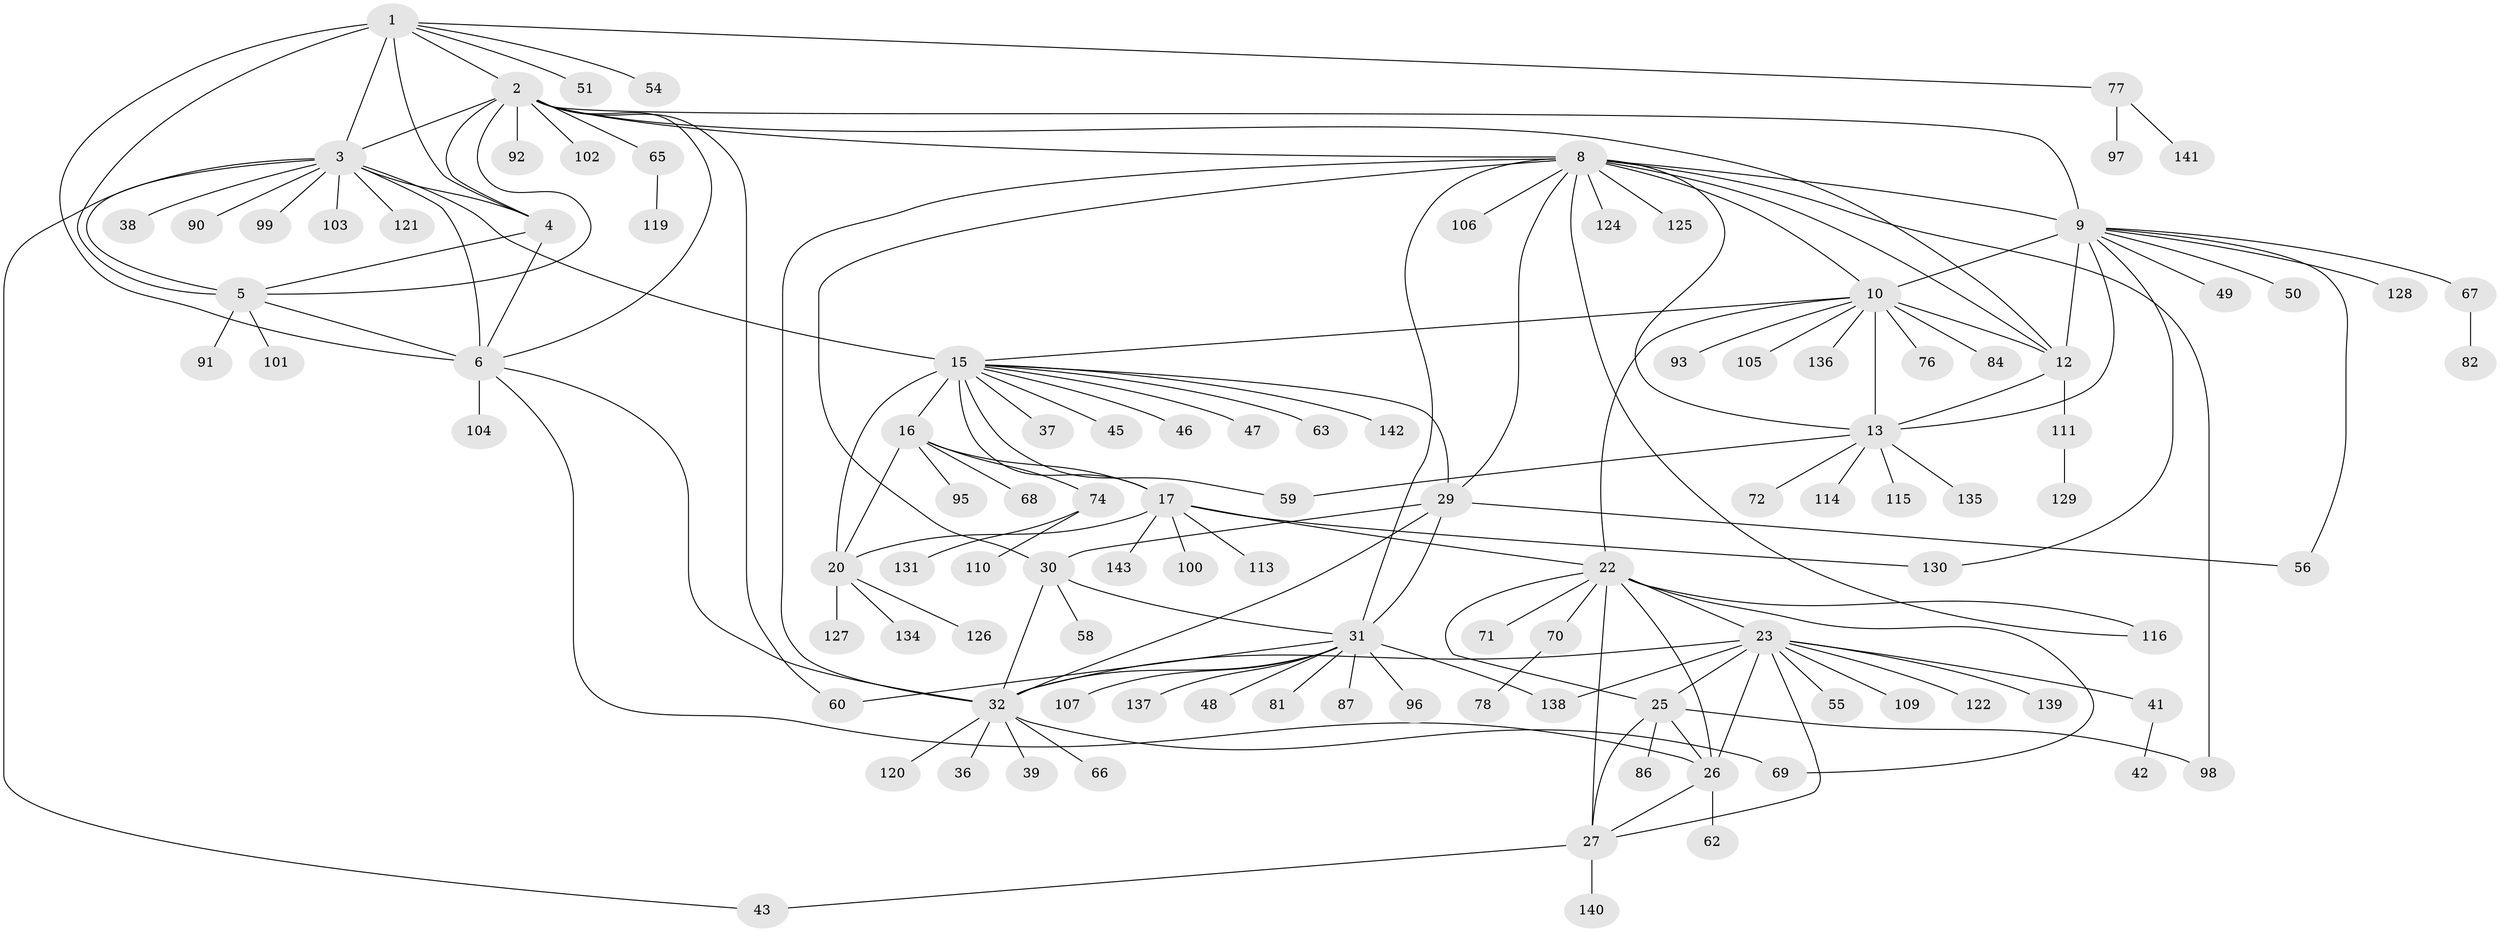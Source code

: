 // original degree distribution, {10: 0.03496503496503497, 12: 0.02097902097902098, 8: 0.02097902097902098, 7: 0.03496503496503497, 9: 0.07692307692307693, 11: 0.027972027972027972, 6: 0.013986013986013986, 14: 0.006993006993006993, 13: 0.006993006993006993, 1: 0.5734265734265734, 2: 0.13986013986013987, 3: 0.03496503496503497, 4: 0.006993006993006993}
// Generated by graph-tools (version 1.1) at 2025/42/03/06/25 10:42:13]
// undirected, 109 vertices, 156 edges
graph export_dot {
graph [start="1"]
  node [color=gray90,style=filled];
  1 [super="+52"];
  2 [super="+80"];
  3 [super="+7"];
  4 [super="+53"];
  5 [super="+117"];
  6 [super="+83"];
  8 [super="+33"];
  9 [super="+11"];
  10 [super="+14"];
  12 [super="+61"];
  13 [super="+64"];
  15 [super="+18"];
  16 [super="+73"];
  17 [super="+19"];
  20 [super="+21"];
  22 [super="+24"];
  23 [super="+28"];
  25 [super="+57"];
  26 [super="+44"];
  27 [super="+108"];
  29 [super="+40"];
  30 [super="+34"];
  31 [super="+85"];
  32 [super="+35"];
  36;
  37;
  38;
  39;
  41;
  42;
  43 [super="+88"];
  45;
  46;
  47;
  48;
  49;
  50;
  51;
  54;
  55;
  56;
  58 [super="+118"];
  59 [super="+79"];
  60;
  62;
  63;
  65;
  66;
  67 [super="+89"];
  68 [super="+133"];
  69 [super="+123"];
  70;
  71;
  72;
  74 [super="+75"];
  76;
  77 [super="+94"];
  78;
  81;
  82;
  84;
  86;
  87;
  90 [super="+132"];
  91;
  92;
  93;
  95;
  96 [super="+112"];
  97;
  98;
  99;
  100;
  101;
  102;
  103;
  104;
  105;
  106;
  107;
  109;
  110;
  111;
  113;
  114;
  115;
  116;
  119;
  120;
  121;
  122;
  124;
  125;
  126;
  127;
  128;
  129;
  130;
  131;
  134;
  135;
  136;
  137;
  138;
  139;
  140;
  141;
  142;
  143;
  1 -- 2;
  1 -- 3 [weight=2];
  1 -- 4;
  1 -- 5;
  1 -- 6;
  1 -- 51;
  1 -- 54;
  1 -- 77;
  2 -- 3 [weight=2];
  2 -- 4;
  2 -- 5;
  2 -- 6;
  2 -- 9;
  2 -- 60;
  2 -- 65;
  2 -- 92;
  2 -- 102;
  2 -- 12;
  2 -- 8;
  3 -- 4 [weight=2];
  3 -- 5 [weight=2];
  3 -- 6 [weight=2];
  3 -- 15;
  3 -- 43;
  3 -- 99;
  3 -- 38;
  3 -- 103;
  3 -- 121;
  3 -- 90;
  4 -- 5;
  4 -- 6;
  5 -- 6;
  5 -- 91;
  5 -- 101;
  6 -- 26;
  6 -- 104;
  6 -- 32;
  8 -- 9 [weight=2];
  8 -- 10 [weight=2];
  8 -- 12;
  8 -- 13;
  8 -- 32 [weight=2];
  8 -- 98;
  8 -- 106;
  8 -- 116;
  8 -- 125;
  8 -- 124;
  8 -- 29;
  8 -- 30 [weight=2];
  8 -- 31;
  9 -- 10 [weight=4];
  9 -- 12 [weight=2];
  9 -- 13 [weight=2];
  9 -- 56;
  9 -- 130;
  9 -- 128;
  9 -- 67;
  9 -- 49;
  9 -- 50;
  10 -- 12 [weight=2];
  10 -- 13 [weight=2];
  10 -- 15;
  10 -- 76;
  10 -- 84;
  10 -- 93;
  10 -- 105;
  10 -- 136;
  10 -- 22;
  12 -- 13;
  12 -- 111;
  13 -- 59;
  13 -- 72;
  13 -- 114;
  13 -- 115;
  13 -- 135;
  15 -- 16 [weight=2];
  15 -- 17 [weight=4];
  15 -- 20 [weight=4];
  15 -- 46;
  15 -- 47;
  15 -- 63;
  15 -- 37;
  15 -- 45;
  15 -- 142;
  15 -- 29;
  15 -- 59;
  16 -- 17 [weight=2];
  16 -- 20 [weight=2];
  16 -- 68;
  16 -- 74;
  16 -- 95;
  17 -- 20 [weight=4];
  17 -- 22;
  17 -- 100;
  17 -- 113;
  17 -- 130;
  17 -- 143;
  20 -- 127;
  20 -- 134;
  20 -- 126;
  22 -- 23 [weight=4];
  22 -- 25 [weight=2];
  22 -- 26 [weight=2];
  22 -- 27 [weight=2];
  22 -- 71;
  22 -- 116;
  22 -- 69;
  22 -- 70;
  23 -- 25 [weight=2];
  23 -- 26 [weight=2];
  23 -- 27 [weight=2];
  23 -- 55;
  23 -- 109;
  23 -- 139;
  23 -- 32;
  23 -- 122;
  23 -- 41;
  23 -- 138;
  25 -- 26;
  25 -- 27;
  25 -- 86;
  25 -- 98;
  26 -- 27;
  26 -- 62;
  27 -- 43;
  27 -- 140;
  29 -- 30 [weight=2];
  29 -- 31;
  29 -- 32 [weight=2];
  29 -- 56;
  30 -- 31 [weight=2];
  30 -- 32 [weight=4];
  30 -- 58;
  31 -- 32 [weight=2];
  31 -- 48;
  31 -- 60;
  31 -- 81;
  31 -- 87;
  31 -- 96;
  31 -- 137;
  31 -- 138;
  31 -- 107;
  32 -- 36;
  32 -- 66;
  32 -- 69;
  32 -- 39;
  32 -- 120;
  41 -- 42;
  65 -- 119;
  67 -- 82;
  70 -- 78;
  74 -- 131;
  74 -- 110;
  77 -- 97;
  77 -- 141;
  111 -- 129;
}
